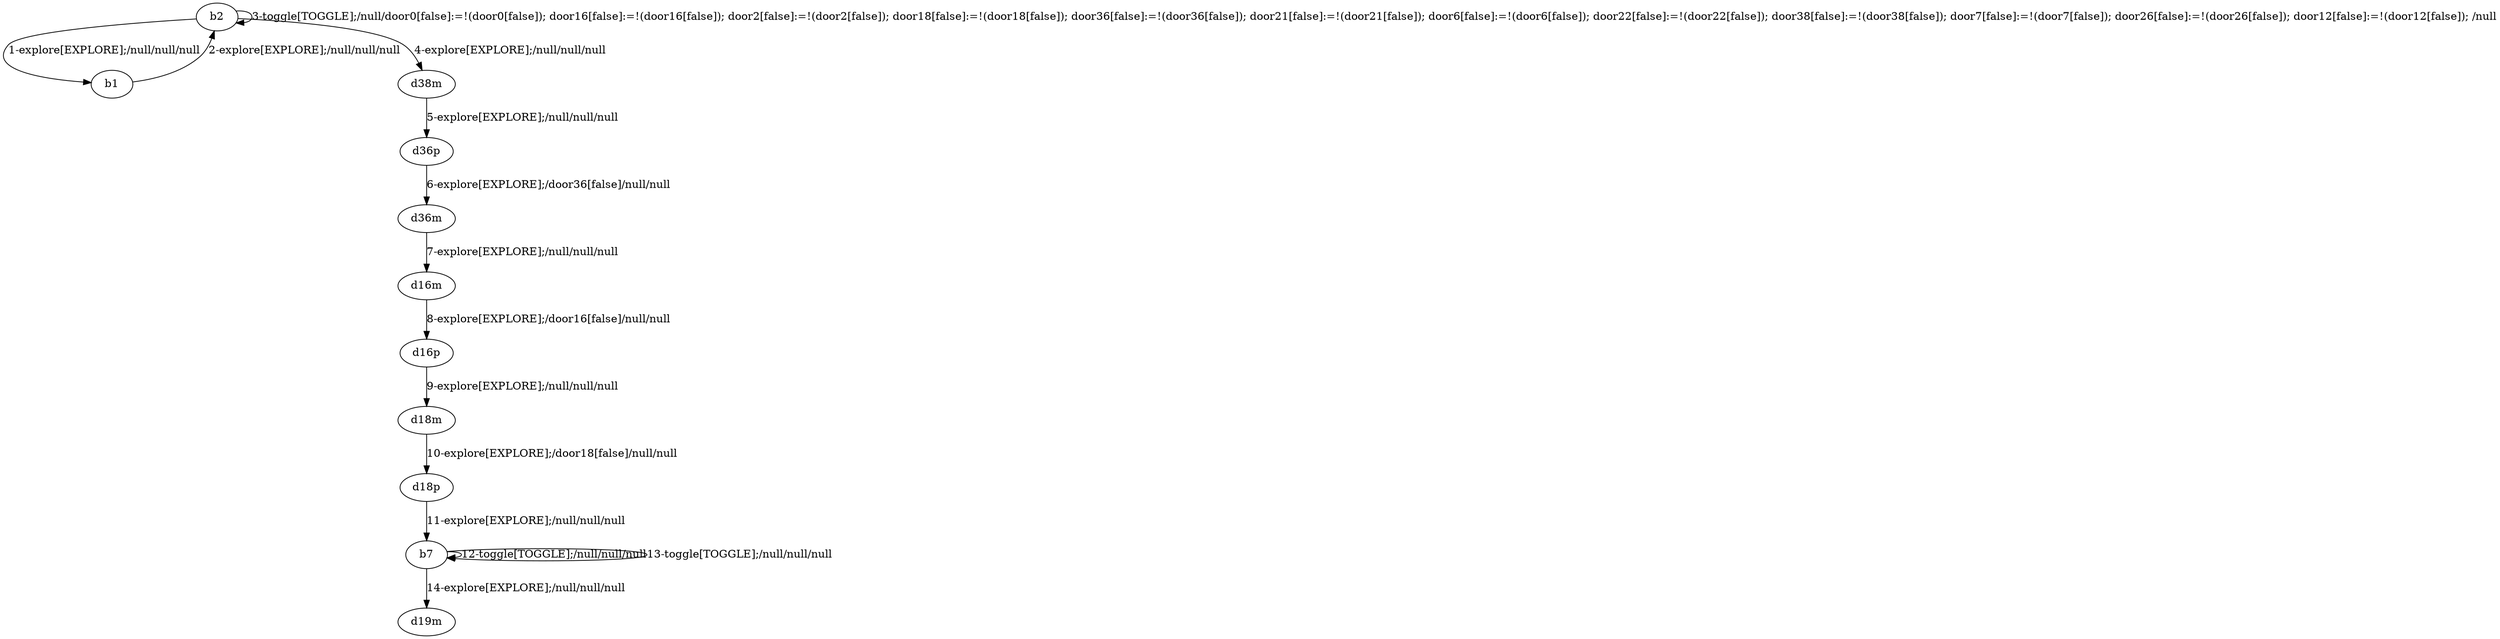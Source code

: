# Total number of goals covered by this test: 1
# b7 --> b7

digraph g {
"b2" -> "b1" [label = "1-explore[EXPLORE];/null/null/null"];
"b1" -> "b2" [label = "2-explore[EXPLORE];/null/null/null"];
"b2" -> "b2" [label = "3-toggle[TOGGLE];/null/door0[false]:=!(door0[false]); door16[false]:=!(door16[false]); door2[false]:=!(door2[false]); door18[false]:=!(door18[false]); door36[false]:=!(door36[false]); door21[false]:=!(door21[false]); door6[false]:=!(door6[false]); door22[false]:=!(door22[false]); door38[false]:=!(door38[false]); door7[false]:=!(door7[false]); door26[false]:=!(door26[false]); door12[false]:=!(door12[false]); /null"];
"b2" -> "d38m" [label = "4-explore[EXPLORE];/null/null/null"];
"d38m" -> "d36p" [label = "5-explore[EXPLORE];/null/null/null"];
"d36p" -> "d36m" [label = "6-explore[EXPLORE];/door36[false]/null/null"];
"d36m" -> "d16m" [label = "7-explore[EXPLORE];/null/null/null"];
"d16m" -> "d16p" [label = "8-explore[EXPLORE];/door16[false]/null/null"];
"d16p" -> "d18m" [label = "9-explore[EXPLORE];/null/null/null"];
"d18m" -> "d18p" [label = "10-explore[EXPLORE];/door18[false]/null/null"];
"d18p" -> "b7" [label = "11-explore[EXPLORE];/null/null/null"];
"b7" -> "b7" [label = "12-toggle[TOGGLE];/null/null/null"];
"b7" -> "b7" [label = "13-toggle[TOGGLE];/null/null/null"];
"b7" -> "d19m" [label = "14-explore[EXPLORE];/null/null/null"];
}